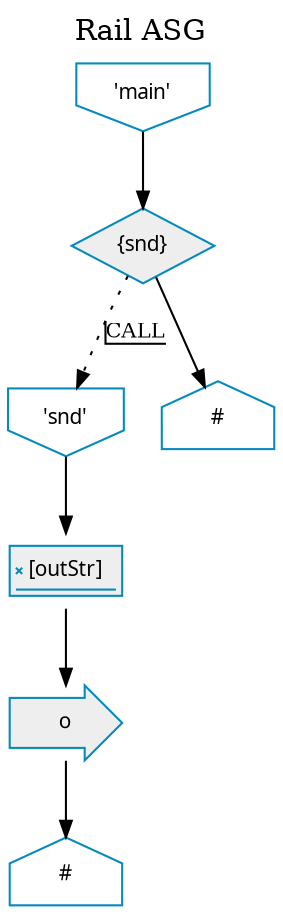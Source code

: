 digraph G {
	node [shape="circle",fontname=Courir,fontsize=10,style=filled,penwidth=1,fillcolor="#EEEEEE",color="#048ABD"]
	edge [color="#000000", arrowsize="0.8", fontsize=10, decorate=true]
	labelloc="t";
	label="Rail ASG";
	rankdir="TL";

	func_main [shape="invhouse",fillcolor="none",label="'main'"]
	func_main -> 1
	1 [label="{snd}",shape=diamond]
	1 -> func_snd [label="CALL",style=dotted]
	1 -> 2
	2 [label="#",shape=house,fillcolor=none]
	func_snd [shape="invhouse",fillcolor="none",label="'snd'"]
	func_snd -> 3
	3 [label="[outStr]",shape=signature]
	3 -> 4
	4 [label="o",shape=rarrow]
	4 -> 5
	5 [label="#",shape=house,fillcolor=none]
}